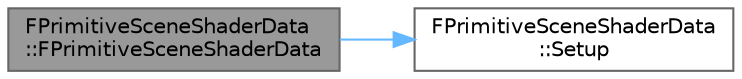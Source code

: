 digraph "FPrimitiveSceneShaderData::FPrimitiveSceneShaderData"
{
 // INTERACTIVE_SVG=YES
 // LATEX_PDF_SIZE
  bgcolor="transparent";
  edge [fontname=Helvetica,fontsize=10,labelfontname=Helvetica,labelfontsize=10];
  node [fontname=Helvetica,fontsize=10,shape=box,height=0.2,width=0.4];
  rankdir="LR";
  Node1 [id="Node000001",label="FPrimitiveSceneShaderData\l::FPrimitiveSceneShaderData",height=0.2,width=0.4,color="gray40", fillcolor="grey60", style="filled", fontcolor="black",tooltip=" "];
  Node1 -> Node2 [id="edge1_Node000001_Node000002",color="steelblue1",style="solid",tooltip=" "];
  Node2 [id="Node000002",label="FPrimitiveSceneShaderData\l::Setup",height=0.2,width=0.4,color="grey40", fillcolor="white", style="filled",URL="$d9/d64/structFPrimitiveSceneShaderData.html#a3ba0e9ee0378f5acaf1281a7e1528039",tooltip=" "];
}
